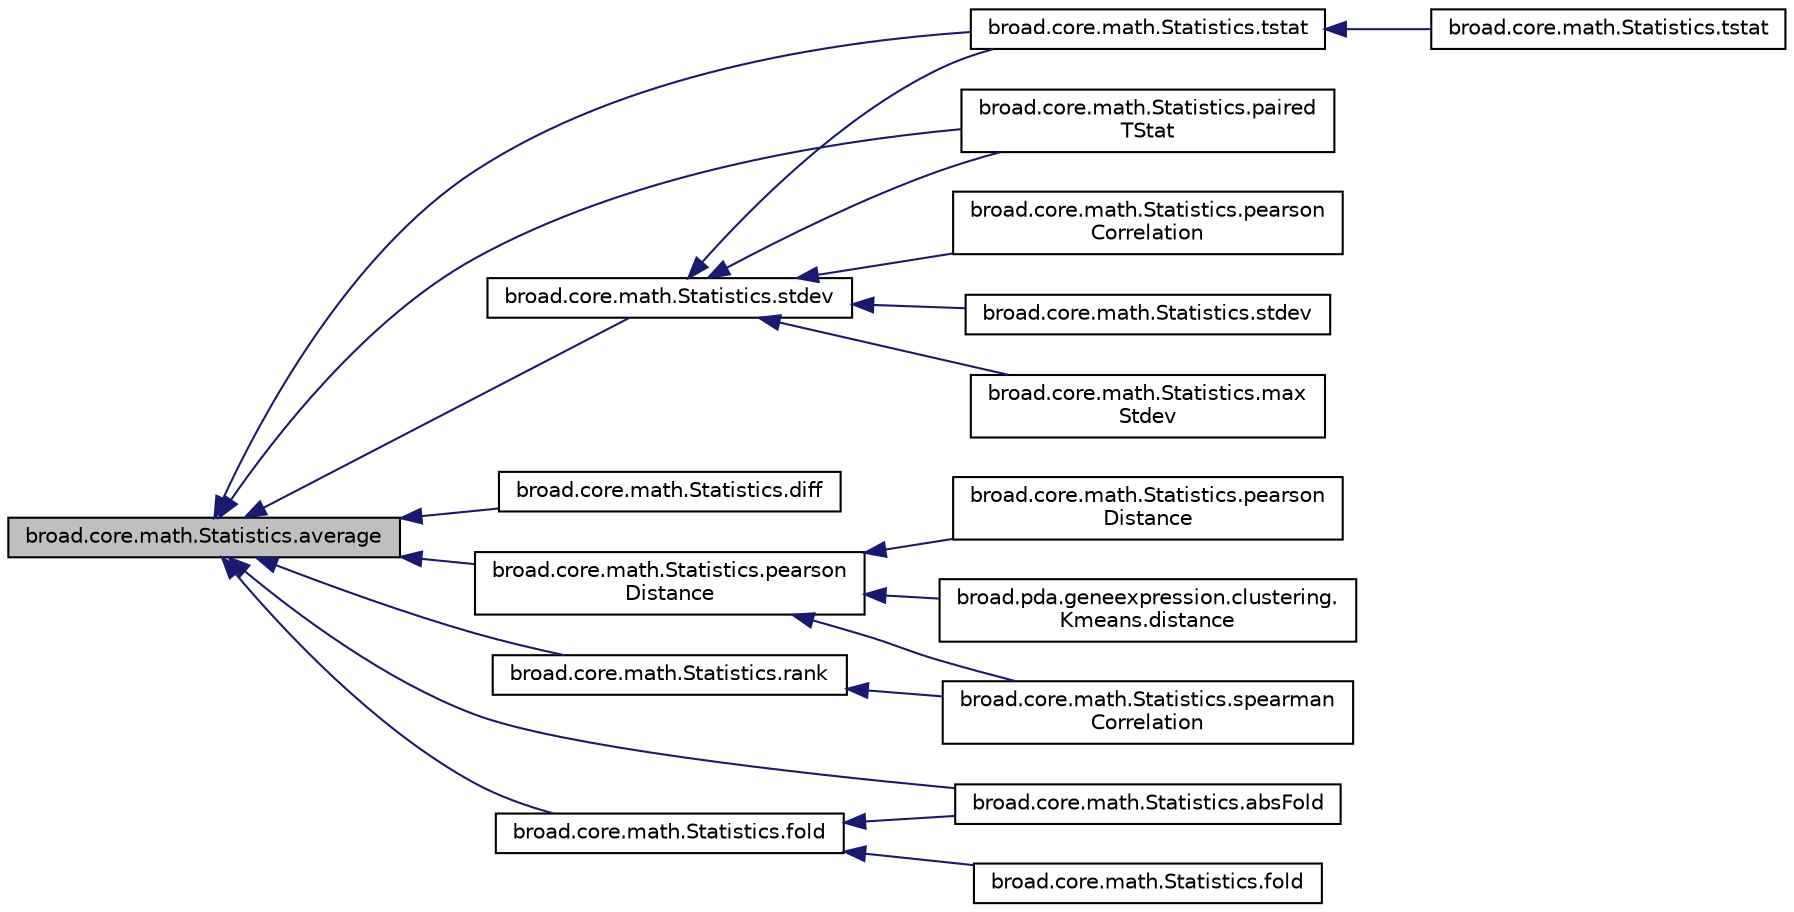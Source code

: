 digraph "broad.core.math.Statistics.average"
{
  edge [fontname="Helvetica",fontsize="10",labelfontname="Helvetica",labelfontsize="10"];
  node [fontname="Helvetica",fontsize="10",shape=record];
  rankdir="LR";
  Node1 [label="broad.core.math.Statistics.average",height=0.2,width=0.4,color="black", fillcolor="grey75", style="filled" fontcolor="black"];
  Node1 -> Node2 [dir="back",color="midnightblue",fontsize="10",style="solid",fontname="Helvetica"];
  Node2 [label="broad.core.math.Statistics.tstat",height=0.2,width=0.4,color="black", fillcolor="white", style="filled",URL="$classbroad_1_1core_1_1math_1_1_statistics.html#aa04be850e7819ed48cd040f23a3f226b"];
  Node2 -> Node3 [dir="back",color="midnightblue",fontsize="10",style="solid",fontname="Helvetica"];
  Node3 [label="broad.core.math.Statistics.tstat",height=0.2,width=0.4,color="black", fillcolor="white", style="filled",URL="$classbroad_1_1core_1_1math_1_1_statistics.html#abb3dbdf78c89794885153984d31f5bb0"];
  Node1 -> Node4 [dir="back",color="midnightblue",fontsize="10",style="solid",fontname="Helvetica"];
  Node4 [label="broad.core.math.Statistics.diff",height=0.2,width=0.4,color="black", fillcolor="white", style="filled",URL="$classbroad_1_1core_1_1math_1_1_statistics.html#a306b496af01088772c65c218ea8ef93b"];
  Node1 -> Node5 [dir="back",color="midnightblue",fontsize="10",style="solid",fontname="Helvetica"];
  Node5 [label="broad.core.math.Statistics.paired\lTStat",height=0.2,width=0.4,color="black", fillcolor="white", style="filled",URL="$classbroad_1_1core_1_1math_1_1_statistics.html#aba03c6f27b8787c87628d23289de335e"];
  Node1 -> Node6 [dir="back",color="midnightblue",fontsize="10",style="solid",fontname="Helvetica"];
  Node6 [label="broad.core.math.Statistics.stdev",height=0.2,width=0.4,color="black", fillcolor="white", style="filled",URL="$classbroad_1_1core_1_1math_1_1_statistics.html#abc4dd8ce6829f120079b83b87a1be301"];
  Node6 -> Node7 [dir="back",color="midnightblue",fontsize="10",style="solid",fontname="Helvetica"];
  Node7 [label="broad.core.math.Statistics.pearson\lCorrelation",height=0.2,width=0.4,color="black", fillcolor="white", style="filled",URL="$classbroad_1_1core_1_1math_1_1_statistics.html#a568c45dbca1f332a22e7a7e6de5190be"];
  Node6 -> Node2 [dir="back",color="midnightblue",fontsize="10",style="solid",fontname="Helvetica"];
  Node6 -> Node5 [dir="back",color="midnightblue",fontsize="10",style="solid",fontname="Helvetica"];
  Node6 -> Node8 [dir="back",color="midnightblue",fontsize="10",style="solid",fontname="Helvetica"];
  Node8 [label="broad.core.math.Statistics.stdev",height=0.2,width=0.4,color="black", fillcolor="white", style="filled",URL="$classbroad_1_1core_1_1math_1_1_statistics.html#a8fea64d9e2037189d8345cdcf9dcbbe5"];
  Node6 -> Node9 [dir="back",color="midnightblue",fontsize="10",style="solid",fontname="Helvetica"];
  Node9 [label="broad.core.math.Statistics.max\lStdev",height=0.2,width=0.4,color="black", fillcolor="white", style="filled",URL="$classbroad_1_1core_1_1math_1_1_statistics.html#a136ef2aec8d18c2c958e473612fe8b2c"];
  Node1 -> Node10 [dir="back",color="midnightblue",fontsize="10",style="solid",fontname="Helvetica"];
  Node10 [label="broad.core.math.Statistics.pearson\lDistance",height=0.2,width=0.4,color="black", fillcolor="white", style="filled",URL="$classbroad_1_1core_1_1math_1_1_statistics.html#a0ed3f88c0ff0c9f156001d2904ae64a6"];
  Node10 -> Node11 [dir="back",color="midnightblue",fontsize="10",style="solid",fontname="Helvetica"];
  Node11 [label="broad.core.math.Statistics.pearson\lDistance",height=0.2,width=0.4,color="black", fillcolor="white", style="filled",URL="$classbroad_1_1core_1_1math_1_1_statistics.html#adbef20038ecb5834a8f9ae8486a508d4"];
  Node10 -> Node12 [dir="back",color="midnightblue",fontsize="10",style="solid",fontname="Helvetica"];
  Node12 [label="broad.core.math.Statistics.spearman\lCorrelation",height=0.2,width=0.4,color="black", fillcolor="white", style="filled",URL="$classbroad_1_1core_1_1math_1_1_statistics.html#ac1fc53b1f7c77248c1d143aa69b66119"];
  Node10 -> Node13 [dir="back",color="midnightblue",fontsize="10",style="solid",fontname="Helvetica"];
  Node13 [label="broad.pda.geneexpression.clustering.\lKmeans.distance",height=0.2,width=0.4,color="black", fillcolor="white", style="filled",URL="$classbroad_1_1pda_1_1geneexpression_1_1clustering_1_1_kmeans.html#ae9983a663c08864b4d4bb9e8dc7d4c1c"];
  Node1 -> Node14 [dir="back",color="midnightblue",fontsize="10",style="solid",fontname="Helvetica"];
  Node14 [label="broad.core.math.Statistics.rank",height=0.2,width=0.4,color="black", fillcolor="white", style="filled",URL="$classbroad_1_1core_1_1math_1_1_statistics.html#a01faa7d00604b601e5c9e5dc7af6e203"];
  Node14 -> Node12 [dir="back",color="midnightblue",fontsize="10",style="solid",fontname="Helvetica"];
  Node1 -> Node15 [dir="back",color="midnightblue",fontsize="10",style="solid",fontname="Helvetica"];
  Node15 [label="broad.core.math.Statistics.absFold",height=0.2,width=0.4,color="black", fillcolor="white", style="filled",URL="$classbroad_1_1core_1_1math_1_1_statistics.html#a1e5445975568a1bdd3b314910c424a3e"];
  Node1 -> Node16 [dir="back",color="midnightblue",fontsize="10",style="solid",fontname="Helvetica"];
  Node16 [label="broad.core.math.Statistics.fold",height=0.2,width=0.4,color="black", fillcolor="white", style="filled",URL="$classbroad_1_1core_1_1math_1_1_statistics.html#ac54645281ed6b8aa191f2d82255426bf"];
  Node16 -> Node15 [dir="back",color="midnightblue",fontsize="10",style="solid",fontname="Helvetica"];
  Node16 -> Node17 [dir="back",color="midnightblue",fontsize="10",style="solid",fontname="Helvetica"];
  Node17 [label="broad.core.math.Statistics.fold",height=0.2,width=0.4,color="black", fillcolor="white", style="filled",URL="$classbroad_1_1core_1_1math_1_1_statistics.html#a568460729d2e0305fde1d3d6d842becf"];
}
